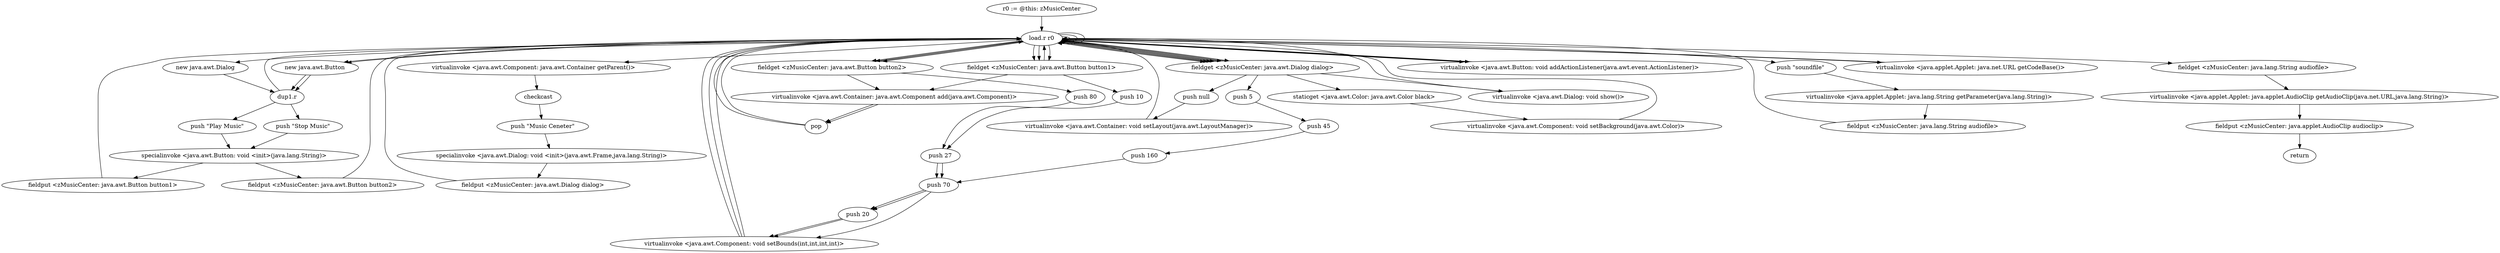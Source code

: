 digraph "" {
    "r0 := @this: zMusicCenter"
    "load.r r0"
    "r0 := @this: zMusicCenter"->"load.r r0";
    "new java.awt.Dialog"
    "load.r r0"->"new java.awt.Dialog";
    "dup1.r"
    "new java.awt.Dialog"->"dup1.r";
    "dup1.r"->"load.r r0";
    "virtualinvoke <java.awt.Component: java.awt.Container getParent()>"
    "load.r r0"->"virtualinvoke <java.awt.Component: java.awt.Container getParent()>";
    "checkcast"
    "virtualinvoke <java.awt.Component: java.awt.Container getParent()>"->"checkcast";
    "push \"Music Ceneter\""
    "checkcast"->"push \"Music Ceneter\"";
    "specialinvoke <java.awt.Dialog: void <init>(java.awt.Frame,java.lang.String)>"
    "push \"Music Ceneter\""->"specialinvoke <java.awt.Dialog: void <init>(java.awt.Frame,java.lang.String)>";
    "fieldput <zMusicCenter: java.awt.Dialog dialog>"
    "specialinvoke <java.awt.Dialog: void <init>(java.awt.Frame,java.lang.String)>"->"fieldput <zMusicCenter: java.awt.Dialog dialog>";
    "fieldput <zMusicCenter: java.awt.Dialog dialog>"->"load.r r0";
    "fieldget <zMusicCenter: java.awt.Dialog dialog>"
    "load.r r0"->"fieldget <zMusicCenter: java.awt.Dialog dialog>";
    "push 5"
    "fieldget <zMusicCenter: java.awt.Dialog dialog>"->"push 5";
    "push 45"
    "push 5"->"push 45";
    "push 160"
    "push 45"->"push 160";
    "push 70"
    "push 160"->"push 70";
    "virtualinvoke <java.awt.Component: void setBounds(int,int,int,int)>"
    "push 70"->"virtualinvoke <java.awt.Component: void setBounds(int,int,int,int)>";
    "virtualinvoke <java.awt.Component: void setBounds(int,int,int,int)>"->"load.r r0";
    "load.r r0"->"fieldget <zMusicCenter: java.awt.Dialog dialog>";
    "push null"
    "fieldget <zMusicCenter: java.awt.Dialog dialog>"->"push null";
    "virtualinvoke <java.awt.Container: void setLayout(java.awt.LayoutManager)>"
    "push null"->"virtualinvoke <java.awt.Container: void setLayout(java.awt.LayoutManager)>";
    "virtualinvoke <java.awt.Container: void setLayout(java.awt.LayoutManager)>"->"load.r r0";
    "load.r r0"->"fieldget <zMusicCenter: java.awt.Dialog dialog>";
    "staticget <java.awt.Color: java.awt.Color black>"
    "fieldget <zMusicCenter: java.awt.Dialog dialog>"->"staticget <java.awt.Color: java.awt.Color black>";
    "virtualinvoke <java.awt.Component: void setBackground(java.awt.Color)>"
    "staticget <java.awt.Color: java.awt.Color black>"->"virtualinvoke <java.awt.Component: void setBackground(java.awt.Color)>";
    "virtualinvoke <java.awt.Component: void setBackground(java.awt.Color)>"->"load.r r0";
    "new java.awt.Button"
    "load.r r0"->"new java.awt.Button";
    "new java.awt.Button"->"dup1.r";
    "push \"Play Music\""
    "dup1.r"->"push \"Play Music\"";
    "specialinvoke <java.awt.Button: void <init>(java.lang.String)>"
    "push \"Play Music\""->"specialinvoke <java.awt.Button: void <init>(java.lang.String)>";
    "fieldput <zMusicCenter: java.awt.Button button1>"
    "specialinvoke <java.awt.Button: void <init>(java.lang.String)>"->"fieldput <zMusicCenter: java.awt.Button button1>";
    "fieldput <zMusicCenter: java.awt.Button button1>"->"load.r r0";
    "fieldget <zMusicCenter: java.awt.Button button1>"
    "load.r r0"->"fieldget <zMusicCenter: java.awt.Button button1>";
    "push 10"
    "fieldget <zMusicCenter: java.awt.Button button1>"->"push 10";
    "push 27"
    "push 10"->"push 27";
    "push 27"->"push 70";
    "push 20"
    "push 70"->"push 20";
    "push 20"->"virtualinvoke <java.awt.Component: void setBounds(int,int,int,int)>";
    "virtualinvoke <java.awt.Component: void setBounds(int,int,int,int)>"->"load.r r0";
    "load.r r0"->"fieldget <zMusicCenter: java.awt.Button button1>";
    "fieldget <zMusicCenter: java.awt.Button button1>"->"load.r r0";
    "virtualinvoke <java.awt.Button: void addActionListener(java.awt.event.ActionListener)>"
    "load.r r0"->"virtualinvoke <java.awt.Button: void addActionListener(java.awt.event.ActionListener)>";
    "virtualinvoke <java.awt.Button: void addActionListener(java.awt.event.ActionListener)>"->"load.r r0";
    "load.r r0"->"fieldget <zMusicCenter: java.awt.Dialog dialog>";
    "fieldget <zMusicCenter: java.awt.Dialog dialog>"->"load.r r0";
    "load.r r0"->"fieldget <zMusicCenter: java.awt.Button button1>";
    "virtualinvoke <java.awt.Container: java.awt.Component add(java.awt.Component)>"
    "fieldget <zMusicCenter: java.awt.Button button1>"->"virtualinvoke <java.awt.Container: java.awt.Component add(java.awt.Component)>";
    "pop"
    "virtualinvoke <java.awt.Container: java.awt.Component add(java.awt.Component)>"->"pop";
    "pop"->"load.r r0";
    "load.r r0"->"new java.awt.Button";
    "new java.awt.Button"->"dup1.r";
    "push \"Stop Music\""
    "dup1.r"->"push \"Stop Music\"";
    "push \"Stop Music\""->"specialinvoke <java.awt.Button: void <init>(java.lang.String)>";
    "fieldput <zMusicCenter: java.awt.Button button2>"
    "specialinvoke <java.awt.Button: void <init>(java.lang.String)>"->"fieldput <zMusicCenter: java.awt.Button button2>";
    "fieldput <zMusicCenter: java.awt.Button button2>"->"load.r r0";
    "fieldget <zMusicCenter: java.awt.Button button2>"
    "load.r r0"->"fieldget <zMusicCenter: java.awt.Button button2>";
    "push 80"
    "fieldget <zMusicCenter: java.awt.Button button2>"->"push 80";
    "push 80"->"push 27";
    "push 27"->"push 70";
    "push 70"->"push 20";
    "push 20"->"virtualinvoke <java.awt.Component: void setBounds(int,int,int,int)>";
    "virtualinvoke <java.awt.Component: void setBounds(int,int,int,int)>"->"load.r r0";
    "load.r r0"->"fieldget <zMusicCenter: java.awt.Button button2>";
    "fieldget <zMusicCenter: java.awt.Button button2>"->"load.r r0";
    "load.r r0"->"virtualinvoke <java.awt.Button: void addActionListener(java.awt.event.ActionListener)>";
    "virtualinvoke <java.awt.Button: void addActionListener(java.awt.event.ActionListener)>"->"load.r r0";
    "load.r r0"->"fieldget <zMusicCenter: java.awt.Dialog dialog>";
    "fieldget <zMusicCenter: java.awt.Dialog dialog>"->"load.r r0";
    "load.r r0"->"fieldget <zMusicCenter: java.awt.Button button2>";
    "fieldget <zMusicCenter: java.awt.Button button2>"->"virtualinvoke <java.awt.Container: java.awt.Component add(java.awt.Component)>";
    "virtualinvoke <java.awt.Container: java.awt.Component add(java.awt.Component)>"->"pop";
    "pop"->"load.r r0";
    "load.r r0"->"fieldget <zMusicCenter: java.awt.Dialog dialog>";
    "virtualinvoke <java.awt.Dialog: void show()>"
    "fieldget <zMusicCenter: java.awt.Dialog dialog>"->"virtualinvoke <java.awt.Dialog: void show()>";
    "virtualinvoke <java.awt.Dialog: void show()>"->"load.r r0";
    "load.r r0"->"load.r r0";
    "push \"soundfile\""
    "load.r r0"->"push \"soundfile\"";
    "virtualinvoke <java.applet.Applet: java.lang.String getParameter(java.lang.String)>"
    "push \"soundfile\""->"virtualinvoke <java.applet.Applet: java.lang.String getParameter(java.lang.String)>";
    "fieldput <zMusicCenter: java.lang.String audiofile>"
    "virtualinvoke <java.applet.Applet: java.lang.String getParameter(java.lang.String)>"->"fieldput <zMusicCenter: java.lang.String audiofile>";
    "fieldput <zMusicCenter: java.lang.String audiofile>"->"load.r r0";
    "load.r r0"->"load.r r0";
    "load.r r0"->"load.r r0";
    "virtualinvoke <java.applet.Applet: java.net.URL getCodeBase()>"
    "load.r r0"->"virtualinvoke <java.applet.Applet: java.net.URL getCodeBase()>";
    "virtualinvoke <java.applet.Applet: java.net.URL getCodeBase()>"->"load.r r0";
    "fieldget <zMusicCenter: java.lang.String audiofile>"
    "load.r r0"->"fieldget <zMusicCenter: java.lang.String audiofile>";
    "virtualinvoke <java.applet.Applet: java.applet.AudioClip getAudioClip(java.net.URL,java.lang.String)>"
    "fieldget <zMusicCenter: java.lang.String audiofile>"->"virtualinvoke <java.applet.Applet: java.applet.AudioClip getAudioClip(java.net.URL,java.lang.String)>";
    "fieldput <zMusicCenter: java.applet.AudioClip audioclip>"
    "virtualinvoke <java.applet.Applet: java.applet.AudioClip getAudioClip(java.net.URL,java.lang.String)>"->"fieldput <zMusicCenter: java.applet.AudioClip audioclip>";
    "return"
    "fieldput <zMusicCenter: java.applet.AudioClip audioclip>"->"return";
}
